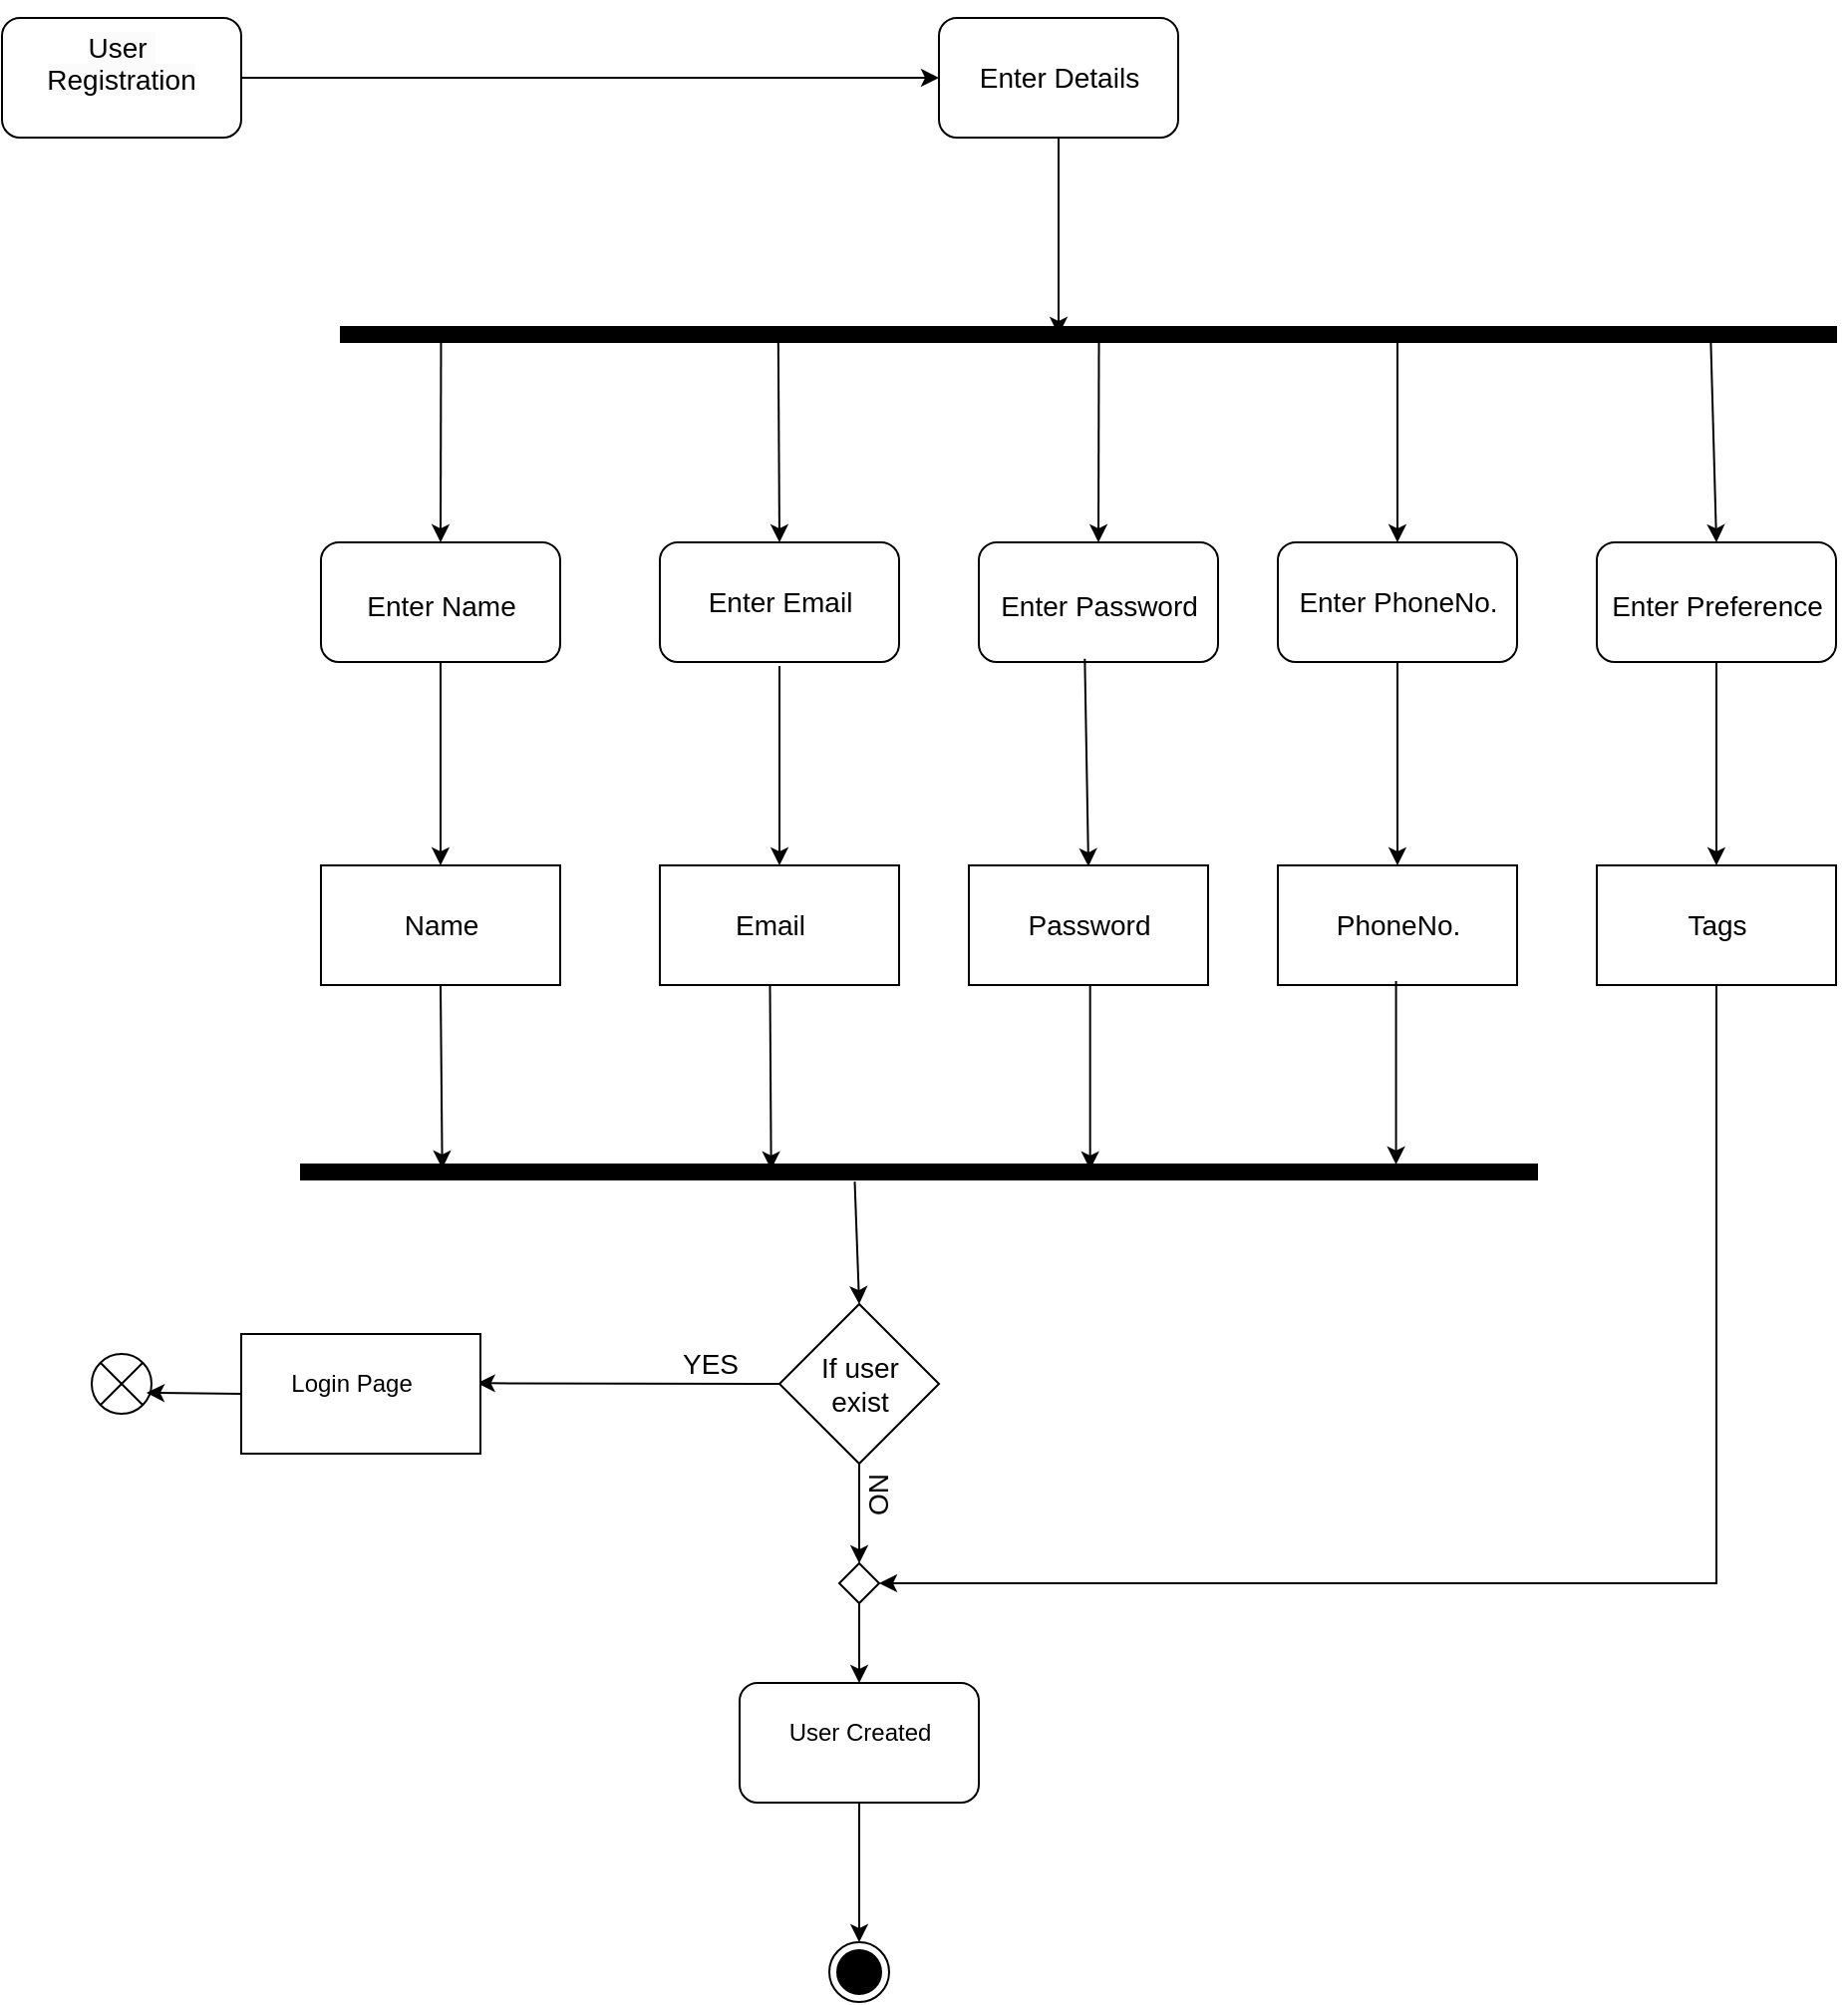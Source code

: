 <mxfile version="22.0.0" type="google">
  <diagram name="Page-1" id="e7e014a7-5840-1c2e-5031-d8a46d1fe8dd">
    <mxGraphModel grid="1" page="1" gridSize="10" guides="1" tooltips="1" connect="1" arrows="1" fold="1" pageScale="1" pageWidth="1169" pageHeight="826" background="none" math="0" shadow="0">
      <root>
        <mxCell id="0" />
        <mxCell id="1" parent="0" />
        <mxCell id="06AF0Y3Tv4udJ_ulRc9i-10" value="" style="rounded=1;whiteSpace=wrap;html=1;" vertex="1" parent="1">
          <mxGeometry x="970" y="398" width="120" height="60" as="geometry" />
        </mxCell>
        <mxCell id="06AF0Y3Tv4udJ_ulRc9i-9" value="" style="rounded=1;whiteSpace=wrap;html=1;" vertex="1" parent="1">
          <mxGeometry x="810" y="398" width="120" height="60" as="geometry" />
        </mxCell>
        <mxCell id="06AF0Y3Tv4udJ_ulRc9i-8" value="" style="rounded=1;whiteSpace=wrap;html=1;" vertex="1" parent="1">
          <mxGeometry x="660" y="398" width="120" height="60" as="geometry" />
        </mxCell>
        <mxCell id="06AF0Y3Tv4udJ_ulRc9i-7" value="" style="rounded=1;whiteSpace=wrap;html=1;" vertex="1" parent="1">
          <mxGeometry x="500" y="398" width="120" height="60" as="geometry" />
        </mxCell>
        <mxCell id="hGRElOPr_GHi1aqOCzCx-59" value="&lt;font style=&quot;font-size: 14px;&quot;&gt;Enter Email&lt;/font&gt;" style="text;html=1;align=center;verticalAlign=middle;resizable=0;points=[];autosize=1;strokeColor=none;fillColor=none;" vertex="1" parent="1">
          <mxGeometry x="510" y="413" width="100" height="30" as="geometry" />
        </mxCell>
        <mxCell id="hGRElOPr_GHi1aqOCzCx-60" value="&lt;font style=&quot;font-size: 14px;&quot;&gt;Enter Password&lt;/font&gt;" style="text;html=1;align=center;verticalAlign=middle;resizable=0;points=[];autosize=1;strokeColor=none;fillColor=none;" vertex="1" parent="1">
          <mxGeometry x="660" y="415" width="120" height="30" as="geometry" />
        </mxCell>
        <mxCell id="hGRElOPr_GHi1aqOCzCx-61" value="&lt;font style=&quot;font-size: 14px;&quot;&gt;Enter PhoneNo.&lt;/font&gt;" style="text;html=1;align=center;verticalAlign=middle;resizable=0;points=[];autosize=1;strokeColor=none;fillColor=none;" vertex="1" parent="1">
          <mxGeometry x="810" y="413" width="120" height="30" as="geometry" />
        </mxCell>
        <mxCell id="hGRElOPr_GHi1aqOCzCx-63" value="&lt;font style=&quot;font-size: 14px;&quot;&gt;Enter Preference&lt;/font&gt;" style="text;html=1;align=center;verticalAlign=middle;resizable=0;points=[];autosize=1;strokeColor=none;fillColor=none;" vertex="1" parent="1">
          <mxGeometry x="965" y="415" width="130" height="30" as="geometry" />
        </mxCell>
        <mxCell id="06AF0Y3Tv4udJ_ulRc9i-5" value="" style="rounded=1;whiteSpace=wrap;html=1;" vertex="1" parent="1">
          <mxGeometry x="330" y="398" width="120" height="60" as="geometry" />
        </mxCell>
        <mxCell id="06AF0Y3Tv4udJ_ulRc9i-11" value="" style="rounded=1;whiteSpace=wrap;html=1;" vertex="1" parent="1">
          <mxGeometry x="540" y="970" width="120" height="60" as="geometry" />
        </mxCell>
        <mxCell id="06AF0Y3Tv4udJ_ulRc9i-4" value="" style="rounded=1;whiteSpace=wrap;html=1;" vertex="1" parent="1">
          <mxGeometry x="640" y="135" width="120" height="60" as="geometry" />
        </mxCell>
        <mxCell id="hGRElOPr_GHi1aqOCzCx-46" value="&lt;font style=&quot;font-size: 14px;&quot;&gt;Enter Details&lt;/font&gt;" style="text;html=1;align=center;verticalAlign=middle;resizable=0;points=[];autosize=1;strokeColor=none;fillColor=none;" vertex="1" parent="1">
          <mxGeometry x="650" y="150" width="100" height="30" as="geometry" />
        </mxCell>
        <mxCell id="hGRElOPr_GHi1aqOCzCx-47" value="" style="endArrow=classic;html=1;rounded=0;exitX=1;exitY=0.5;exitDx=0;exitDy=0;entryX=0;entryY=0.5;entryDx=0;entryDy=0;" edge="1" parent="1" source="06AF0Y3Tv4udJ_ulRc9i-1">
          <mxGeometry width="50" height="50" relative="1" as="geometry">
            <mxPoint x="290" y="170" as="sourcePoint" />
            <mxPoint x="640" y="165" as="targetPoint" />
          </mxGeometry>
        </mxCell>
        <mxCell id="hGRElOPr_GHi1aqOCzCx-51" value="" style="html=1;points=[];perimeter=orthogonalPerimeter;fillColor=strokeColor;direction=south;" vertex="1" parent="1">
          <mxGeometry x="340" y="290" width="750" height="7.5" as="geometry" />
        </mxCell>
        <mxCell id="hGRElOPr_GHi1aqOCzCx-52" value="" style="endArrow=classic;html=1;rounded=0;exitX=0.5;exitY=1;exitDx=0;exitDy=0;" edge="1" parent="1" source="06AF0Y3Tv4udJ_ulRc9i-4">
          <mxGeometry width="50" height="50" relative="1" as="geometry">
            <mxPoint x="700" y="205" as="sourcePoint" />
            <mxPoint x="700" y="294" as="targetPoint" />
          </mxGeometry>
        </mxCell>
        <mxCell id="hGRElOPr_GHi1aqOCzCx-58" value="&lt;font style=&quot;font-size: 14px;&quot;&gt;Enter Name&lt;/font&gt;" style="text;html=1;align=center;verticalAlign=middle;resizable=0;points=[];autosize=1;strokeColor=none;fillColor=none;" vertex="1" parent="1">
          <mxGeometry x="340" y="415" width="100" height="30" as="geometry" />
        </mxCell>
        <mxCell id="hGRElOPr_GHi1aqOCzCx-66" value="" style="endArrow=classic;html=1;rounded=0;entryX=0.5;entryY=0;entryDx=0;entryDy=0;exitX=0;exitY=0.933;exitDx=0;exitDy=0;exitPerimeter=0;" edge="1" parent="1" source="hGRElOPr_GHi1aqOCzCx-51" target="06AF0Y3Tv4udJ_ulRc9i-5">
          <mxGeometry width="50" height="50" relative="1" as="geometry">
            <mxPoint x="390" y="300" as="sourcePoint" />
            <mxPoint x="390" y="390" as="targetPoint" />
          </mxGeometry>
        </mxCell>
        <mxCell id="hGRElOPr_GHi1aqOCzCx-67" value="" style="endArrow=classic;html=1;rounded=0;entryX=0.5;entryY=0;entryDx=0;entryDy=0;exitX=0;exitY=0.933;exitDx=0;exitDy=0;exitPerimeter=0;" edge="1" parent="1" target="06AF0Y3Tv4udJ_ulRc9i-9">
          <mxGeometry width="50" height="50" relative="1" as="geometry">
            <mxPoint x="870" y="290" as="sourcePoint" />
            <mxPoint x="870" y="390" as="targetPoint" />
          </mxGeometry>
        </mxCell>
        <mxCell id="hGRElOPr_GHi1aqOCzCx-68" value="" style="endArrow=classic;html=1;rounded=0;entryX=0.5;entryY=0;entryDx=0;entryDy=0;exitX=1;exitY=0.493;exitDx=0;exitDy=0;exitPerimeter=0;" edge="1" parent="1" source="hGRElOPr_GHi1aqOCzCx-51" target="06AF0Y3Tv4udJ_ulRc9i-8">
          <mxGeometry width="50" height="50" relative="1" as="geometry">
            <mxPoint x="714.41" y="297.5" as="sourcePoint" />
            <mxPoint x="720" y="390" as="targetPoint" />
          </mxGeometry>
        </mxCell>
        <mxCell id="hGRElOPr_GHi1aqOCzCx-69" value="" style="endArrow=classic;html=1;rounded=0;exitX=0;exitY=0.933;exitDx=0;exitDy=0;exitPerimeter=0;entryX=0.5;entryY=0;entryDx=0;entryDy=0;" edge="1" parent="1" target="06AF0Y3Tv4udJ_ulRc9i-7">
          <mxGeometry width="50" height="50" relative="1" as="geometry">
            <mxPoint x="559.41" y="297.5" as="sourcePoint" />
            <mxPoint x="560" y="390" as="targetPoint" />
          </mxGeometry>
        </mxCell>
        <mxCell id="hGRElOPr_GHi1aqOCzCx-70" value="" style="endArrow=classic;html=1;rounded=0;exitX=0.086;exitY=0.084;exitDx=0;exitDy=0;exitPerimeter=0;" edge="1" parent="1" source="hGRElOPr_GHi1aqOCzCx-51">
          <mxGeometry width="50" height="50" relative="1" as="geometry">
            <mxPoint x="1029" y="300" as="sourcePoint" />
            <mxPoint x="1030" y="398" as="targetPoint" />
          </mxGeometry>
        </mxCell>
        <mxCell id="hGRElOPr_GHi1aqOCzCx-71" value="" style="endArrow=classic;html=1;rounded=0;exitX=0.5;exitY=1;exitDx=0;exitDy=0;" edge="1" parent="1" source="06AF0Y3Tv4udJ_ulRc9i-5">
          <mxGeometry width="50" height="50" relative="1" as="geometry">
            <mxPoint x="389.17" y="468" as="sourcePoint" />
            <mxPoint x="390" y="560" as="targetPoint" />
          </mxGeometry>
        </mxCell>
        <mxCell id="hGRElOPr_GHi1aqOCzCx-82" value="" style="endArrow=classic;html=1;rounded=0;entryX=0.5;entryY=0;entryDx=0;entryDy=0;exitX=0.443;exitY=0.973;exitDx=0;exitDy=0;exitPerimeter=0;" edge="1" parent="1" source="06AF0Y3Tv4udJ_ulRc9i-8">
          <mxGeometry width="50" height="50" relative="1" as="geometry">
            <mxPoint x="715" y="468.5" as="sourcePoint" />
            <mxPoint x="715.0" y="560.5" as="targetPoint" />
          </mxGeometry>
        </mxCell>
        <mxCell id="hGRElOPr_GHi1aqOCzCx-83" value="" style="endArrow=classic;html=1;rounded=0;entryX=0.5;entryY=0;entryDx=0;entryDy=0;" edge="1" parent="1" target="hGRElOPr_GHi1aqOCzCx-92">
          <mxGeometry width="50" height="50" relative="1" as="geometry">
            <mxPoint x="560" y="460" as="sourcePoint" />
            <mxPoint x="555.0" y="560.5" as="targetPoint" />
          </mxGeometry>
        </mxCell>
        <mxCell id="hGRElOPr_GHi1aqOCzCx-89" value="" style="endArrow=classic;html=1;rounded=0;exitX=0.5;exitY=1;exitDx=0;exitDy=0;" edge="1" parent="1" source="06AF0Y3Tv4udJ_ulRc9i-9">
          <mxGeometry width="50" height="50" relative="1" as="geometry">
            <mxPoint x="870" y="470" as="sourcePoint" />
            <mxPoint x="870" y="560" as="targetPoint" />
          </mxGeometry>
        </mxCell>
        <mxCell id="hGRElOPr_GHi1aqOCzCx-90" value="" style="endArrow=classic;html=1;rounded=0;entryX=0.5;entryY=0;entryDx=0;entryDy=0;exitX=0.5;exitY=1;exitDx=0;exitDy=0;" edge="1" parent="1" source="06AF0Y3Tv4udJ_ulRc9i-10" target="hGRElOPr_GHi1aqOCzCx-95">
          <mxGeometry width="50" height="50" relative="1" as="geometry">
            <mxPoint x="1030" y="468" as="sourcePoint" />
            <mxPoint x="1030" y="550" as="targetPoint" />
          </mxGeometry>
        </mxCell>
        <mxCell id="hGRElOPr_GHi1aqOCzCx-91" value="" style="rounded=0;whiteSpace=wrap;html=1;" vertex="1" parent="1">
          <mxGeometry x="330" y="560" width="120" height="60" as="geometry" />
        </mxCell>
        <mxCell id="hGRElOPr_GHi1aqOCzCx-92" value="" style="rounded=0;whiteSpace=wrap;html=1;" vertex="1" parent="1">
          <mxGeometry x="500" y="560" width="120" height="60" as="geometry" />
        </mxCell>
        <mxCell id="hGRElOPr_GHi1aqOCzCx-93" value="" style="rounded=0;whiteSpace=wrap;html=1;" vertex="1" parent="1">
          <mxGeometry x="655" y="560" width="120" height="60" as="geometry" />
        </mxCell>
        <mxCell id="hGRElOPr_GHi1aqOCzCx-94" value="" style="rounded=0;whiteSpace=wrap;html=1;" vertex="1" parent="1">
          <mxGeometry x="810" y="560" width="120" height="60" as="geometry" />
        </mxCell>
        <mxCell id="hGRElOPr_GHi1aqOCzCx-95" value="" style="rounded=0;whiteSpace=wrap;html=1;" vertex="1" parent="1">
          <mxGeometry x="970" y="560" width="120" height="60" as="geometry" />
        </mxCell>
        <mxCell id="hGRElOPr_GHi1aqOCzCx-96" value="&lt;font style=&quot;font-size: 14px;&quot;&gt;Name&lt;/font&gt;" style="text;html=1;align=center;verticalAlign=middle;resizable=0;points=[];autosize=1;strokeColor=none;fillColor=none;" vertex="1" parent="1">
          <mxGeometry x="360" y="575" width="60" height="30" as="geometry" />
        </mxCell>
        <mxCell id="hGRElOPr_GHi1aqOCzCx-97" value="&lt;font style=&quot;font-size: 14px;&quot;&gt;Email&lt;/font&gt;" style="text;html=1;align=center;verticalAlign=middle;resizable=0;points=[];autosize=1;strokeColor=none;fillColor=none;" vertex="1" parent="1">
          <mxGeometry x="525" y="575" width="60" height="30" as="geometry" />
        </mxCell>
        <mxCell id="hGRElOPr_GHi1aqOCzCx-98" value="&lt;font style=&quot;font-size: 14px;&quot;&gt;Password&lt;/font&gt;" style="text;html=1;align=center;verticalAlign=middle;resizable=0;points=[];autosize=1;strokeColor=none;fillColor=none;" vertex="1" parent="1">
          <mxGeometry x="675" y="575" width="80" height="30" as="geometry" />
        </mxCell>
        <mxCell id="hGRElOPr_GHi1aqOCzCx-99" value="&lt;font style=&quot;font-size: 14px;&quot;&gt;PhoneNo.&lt;/font&gt;" style="text;html=1;align=center;verticalAlign=middle;resizable=0;points=[];autosize=1;strokeColor=none;fillColor=none;" vertex="1" parent="1">
          <mxGeometry x="825" y="575" width="90" height="30" as="geometry" />
        </mxCell>
        <mxCell id="hGRElOPr_GHi1aqOCzCx-100" value="&lt;font style=&quot;font-size: 14px;&quot;&gt;Tags&lt;/font&gt;" style="text;html=1;align=center;verticalAlign=middle;resizable=0;points=[];autosize=1;strokeColor=none;fillColor=none;" vertex="1" parent="1">
          <mxGeometry x="1005" y="575" width="50" height="30" as="geometry" />
        </mxCell>
        <mxCell id="hGRElOPr_GHi1aqOCzCx-102" value="" style="html=1;points=[];perimeter=orthogonalPerimeter;fillColor=strokeColor;direction=south;" vertex="1" parent="1">
          <mxGeometry x="320" y="710" width="620" height="7.5" as="geometry" />
        </mxCell>
        <mxCell id="hGRElOPr_GHi1aqOCzCx-103" value="" style="endArrow=classic;html=1;rounded=0;exitX=0;exitY=0.933;exitDx=0;exitDy=0;exitPerimeter=0;" edge="1" parent="1">
          <mxGeometry width="50" height="50" relative="1" as="geometry">
            <mxPoint x="390" y="620" as="sourcePoint" />
            <mxPoint x="390.83" y="712" as="targetPoint" />
          </mxGeometry>
        </mxCell>
        <mxCell id="hGRElOPr_GHi1aqOCzCx-104" value="" style="endArrow=classic;html=1;rounded=0;entryX=0.5;entryY=0;entryDx=0;entryDy=0;exitX=1;exitY=0.493;exitDx=0;exitDy=0;exitPerimeter=0;" edge="1" parent="1">
          <mxGeometry width="50" height="50" relative="1" as="geometry">
            <mxPoint x="715.83" y="620.5" as="sourcePoint" />
            <mxPoint x="715.83" y="712.5" as="targetPoint" />
          </mxGeometry>
        </mxCell>
        <mxCell id="hGRElOPr_GHi1aqOCzCx-105" value="" style="endArrow=classic;html=1;rounded=0;exitX=0;exitY=0.933;exitDx=0;exitDy=0;exitPerimeter=0;entryX=0.5;entryY=0;entryDx=0;entryDy=0;" edge="1" parent="1">
          <mxGeometry width="50" height="50" relative="1" as="geometry">
            <mxPoint x="555.24" y="620" as="sourcePoint" />
            <mxPoint x="555.83" y="712.5" as="targetPoint" />
          </mxGeometry>
        </mxCell>
        <mxCell id="hGRElOPr_GHi1aqOCzCx-106" value="" style="endArrow=classic;html=1;rounded=0;entryX=0.5;entryY=0;entryDx=0;entryDy=0;exitX=1;exitY=0.493;exitDx=0;exitDy=0;exitPerimeter=0;" edge="1" parent="1">
          <mxGeometry width="50" height="50" relative="1" as="geometry">
            <mxPoint x="869.29" y="618" as="sourcePoint" />
            <mxPoint x="869.29" y="710" as="targetPoint" />
          </mxGeometry>
        </mxCell>
        <mxCell id="hGRElOPr_GHi1aqOCzCx-107" value="" style="rhombus;whiteSpace=wrap;html=1;" vertex="1" parent="1">
          <mxGeometry x="560" y="780" width="80" height="80" as="geometry" />
        </mxCell>
        <mxCell id="hGRElOPr_GHi1aqOCzCx-108" value="&lt;font style=&quot;font-size: 14px;&quot;&gt;If user&lt;br&gt;exist&lt;/font&gt;" style="text;html=1;align=center;verticalAlign=middle;resizable=0;points=[];autosize=1;strokeColor=none;fillColor=none;" vertex="1" parent="1">
          <mxGeometry x="570" y="795" width="60" height="50" as="geometry" />
        </mxCell>
        <mxCell id="hGRElOPr_GHi1aqOCzCx-109" value="" style="endArrow=classic;html=1;rounded=0;exitX=1.143;exitY=0.552;exitDx=0;exitDy=0;exitPerimeter=0;entryX=0.5;entryY=0;entryDx=0;entryDy=0;" edge="1" parent="1" source="hGRElOPr_GHi1aqOCzCx-102" target="hGRElOPr_GHi1aqOCzCx-107">
          <mxGeometry width="50" height="50" relative="1" as="geometry">
            <mxPoint x="640" y="810" as="sourcePoint" />
            <mxPoint x="690" y="760" as="targetPoint" />
          </mxGeometry>
        </mxCell>
        <mxCell id="hGRElOPr_GHi1aqOCzCx-110" value="" style="endArrow=classic;html=1;rounded=0;exitX=0;exitY=0.5;exitDx=0;exitDy=0;entryX=0.986;entryY=0.411;entryDx=0;entryDy=0;entryPerimeter=0;" edge="1" parent="1" source="hGRElOPr_GHi1aqOCzCx-107" target="hGRElOPr_GHi1aqOCzCx-114">
          <mxGeometry width="50" height="50" relative="1" as="geometry">
            <mxPoint x="630" y="470" as="sourcePoint" />
            <mxPoint x="410" y="820" as="targetPoint" />
          </mxGeometry>
        </mxCell>
        <mxCell id="hGRElOPr_GHi1aqOCzCx-111" value="" style="endArrow=classic;html=1;rounded=0;exitX=0.5;exitY=1;exitDx=0;exitDy=0;entryX=0.5;entryY=0;entryDx=0;entryDy=0;" edge="1" parent="1" source="hGRElOPr_GHi1aqOCzCx-107" target="hGRElOPr_GHi1aqOCzCx-121">
          <mxGeometry width="50" height="50" relative="1" as="geometry">
            <mxPoint x="660" y="820" as="sourcePoint" />
            <mxPoint x="600" y="950" as="targetPoint" />
          </mxGeometry>
        </mxCell>
        <mxCell id="hGRElOPr_GHi1aqOCzCx-112" value="&lt;font style=&quot;font-size: 14px;&quot;&gt;YES&lt;/font&gt;" style="text;html=1;align=center;verticalAlign=middle;resizable=0;points=[];autosize=1;strokeColor=none;fillColor=none;" vertex="1" parent="1">
          <mxGeometry x="500" y="795" width="50" height="30" as="geometry" />
        </mxCell>
        <mxCell id="hGRElOPr_GHi1aqOCzCx-113" value="&lt;span style=&quot;font-size: 14px;&quot;&gt;NO&lt;/span&gt;" style="text;html=1;align=center;verticalAlign=middle;resizable=0;points=[];autosize=1;strokeColor=none;fillColor=none;rotation=90;" vertex="1" parent="1">
          <mxGeometry x="590" y="860" width="40" height="30" as="geometry" />
        </mxCell>
        <mxCell id="hGRElOPr_GHi1aqOCzCx-114" value="" style="rounded=0;whiteSpace=wrap;html=1;" vertex="1" parent="1">
          <mxGeometry x="290" y="795" width="120" height="60" as="geometry" />
        </mxCell>
        <mxCell id="hGRElOPr_GHi1aqOCzCx-115" value="Login Page" style="text;html=1;align=center;verticalAlign=middle;resizable=0;points=[];autosize=1;strokeColor=none;fillColor=none;" vertex="1" parent="1">
          <mxGeometry x="305" y="805" width="80" height="30" as="geometry" />
        </mxCell>
        <mxCell id="hGRElOPr_GHi1aqOCzCx-117" value="User Created" style="text;html=1;align=center;verticalAlign=middle;resizable=0;points=[];autosize=1;strokeColor=none;fillColor=none;" vertex="1" parent="1">
          <mxGeometry x="555" y="980" width="90" height="30" as="geometry" />
        </mxCell>
        <mxCell id="hGRElOPr_GHi1aqOCzCx-118" value="" style="endArrow=classic;html=1;rounded=0;exitX=0.5;exitY=1;exitDx=0;exitDy=0;" edge="1" parent="1">
          <mxGeometry width="50" height="50" relative="1" as="geometry">
            <mxPoint x="600" y="1030" as="sourcePoint" />
            <mxPoint x="600" y="1100" as="targetPoint" />
          </mxGeometry>
        </mxCell>
        <mxCell id="hGRElOPr_GHi1aqOCzCx-119" value="" style="ellipse;html=1;shape=endState;fillColor=strokeColor;" vertex="1" parent="1">
          <mxGeometry x="585" y="1100" width="30" height="30" as="geometry" />
        </mxCell>
        <mxCell id="hGRElOPr_GHi1aqOCzCx-120" value="" style="endArrow=classic;html=1;rounded=0;exitX=0.5;exitY=1;exitDx=0;exitDy=0;entryX=1;entryY=0.5;entryDx=0;entryDy=0;" edge="1" parent="1" source="hGRElOPr_GHi1aqOCzCx-95" target="hGRElOPr_GHi1aqOCzCx-121">
          <mxGeometry width="50" height="50" relative="1" as="geometry">
            <mxPoint x="690" y="810" as="sourcePoint" />
            <mxPoint x="630" y="920" as="targetPoint" />
            <Array as="points">
              <mxPoint x="1030" y="920" />
            </Array>
          </mxGeometry>
        </mxCell>
        <mxCell id="hGRElOPr_GHi1aqOCzCx-122" value="" style="edgeStyle=orthogonalEdgeStyle;rounded=0;orthogonalLoop=1;jettySize=auto;html=1;entryX=0.5;entryY=0;entryDx=0;entryDy=0;" edge="1" parent="1" source="hGRElOPr_GHi1aqOCzCx-121" target="06AF0Y3Tv4udJ_ulRc9i-11">
          <mxGeometry relative="1" as="geometry">
            <mxPoint x="600" y="950" as="targetPoint" />
          </mxGeometry>
        </mxCell>
        <mxCell id="hGRElOPr_GHi1aqOCzCx-121" value="" style="rhombus;whiteSpace=wrap;html=1;" vertex="1" parent="1">
          <mxGeometry x="590" y="910" width="20" height="20" as="geometry" />
        </mxCell>
        <mxCell id="hGRElOPr_GHi1aqOCzCx-123" value="" style="shape=sumEllipse;perimeter=ellipsePerimeter;html=1;backgroundOutline=1;" vertex="1" parent="1">
          <mxGeometry x="215" y="805" width="30" height="30" as="geometry" />
        </mxCell>
        <mxCell id="hGRElOPr_GHi1aqOCzCx-124" value="" style="endArrow=classic;html=1;rounded=0;exitX=0;exitY=0.5;exitDx=0;exitDy=0;entryX=0.916;entryY=0.649;entryDx=0;entryDy=0;entryPerimeter=0;" edge="1" parent="1" source="hGRElOPr_GHi1aqOCzCx-114" target="hGRElOPr_GHi1aqOCzCx-123">
          <mxGeometry width="50" height="50" relative="1" as="geometry">
            <mxPoint x="570" y="830" as="sourcePoint" />
            <mxPoint x="418" y="830" as="targetPoint" />
          </mxGeometry>
        </mxCell>
        <mxCell id="06AF0Y3Tv4udJ_ulRc9i-1" value="" style="rounded=1;whiteSpace=wrap;html=1;" vertex="1" parent="1">
          <mxGeometry x="170" y="135" width="120" height="60" as="geometry" />
        </mxCell>
        <mxCell id="06AF0Y3Tv4udJ_ulRc9i-3" value="&#xa;&lt;span style=&quot;color: rgb(0, 0, 0); font-family: Helvetica; font-size: 14px; font-style: normal; font-variant-ligatures: normal; font-variant-caps: normal; font-weight: 400; letter-spacing: normal; orphans: 2; text-align: center; text-indent: 0px; text-transform: none; widows: 2; word-spacing: 0px; -webkit-text-stroke-width: 0px; background-color: rgb(251, 251, 251); text-decoration-thickness: initial; text-decoration-style: initial; text-decoration-color: initial; float: none; display: inline !important;&quot;&gt;User&amp;nbsp;&lt;/span&gt;&lt;br style=&quot;border-color: var(--border-color); color: rgb(0, 0, 0); font-family: Helvetica; font-size: 14px; font-style: normal; font-variant-ligatures: normal; font-variant-caps: normal; font-weight: 400; letter-spacing: normal; orphans: 2; text-align: center; text-indent: 0px; text-transform: none; widows: 2; word-spacing: 0px; -webkit-text-stroke-width: 0px; background-color: rgb(251, 251, 251); text-decoration-thickness: initial; text-decoration-style: initial; text-decoration-color: initial;&quot;&gt;&lt;span style=&quot;color: rgb(0, 0, 0); font-family: Helvetica; font-size: 14px; font-style: normal; font-variant-ligatures: normal; font-variant-caps: normal; font-weight: 400; letter-spacing: normal; orphans: 2; text-align: center; text-indent: 0px; text-transform: none; widows: 2; word-spacing: 0px; -webkit-text-stroke-width: 0px; background-color: rgb(251, 251, 251); text-decoration-thickness: initial; text-decoration-style: initial; text-decoration-color: initial; float: none; display: inline !important;&quot;&gt;Registration&lt;/span&gt;&#xa;&#xa;" style="text;html=1;strokeColor=none;fillColor=none;align=center;verticalAlign=middle;whiteSpace=wrap;rounded=0;" vertex="1" parent="1">
          <mxGeometry x="200" y="150" width="60" height="30" as="geometry" />
        </mxCell>
      </root>
    </mxGraphModel>
  </diagram>
</mxfile>
